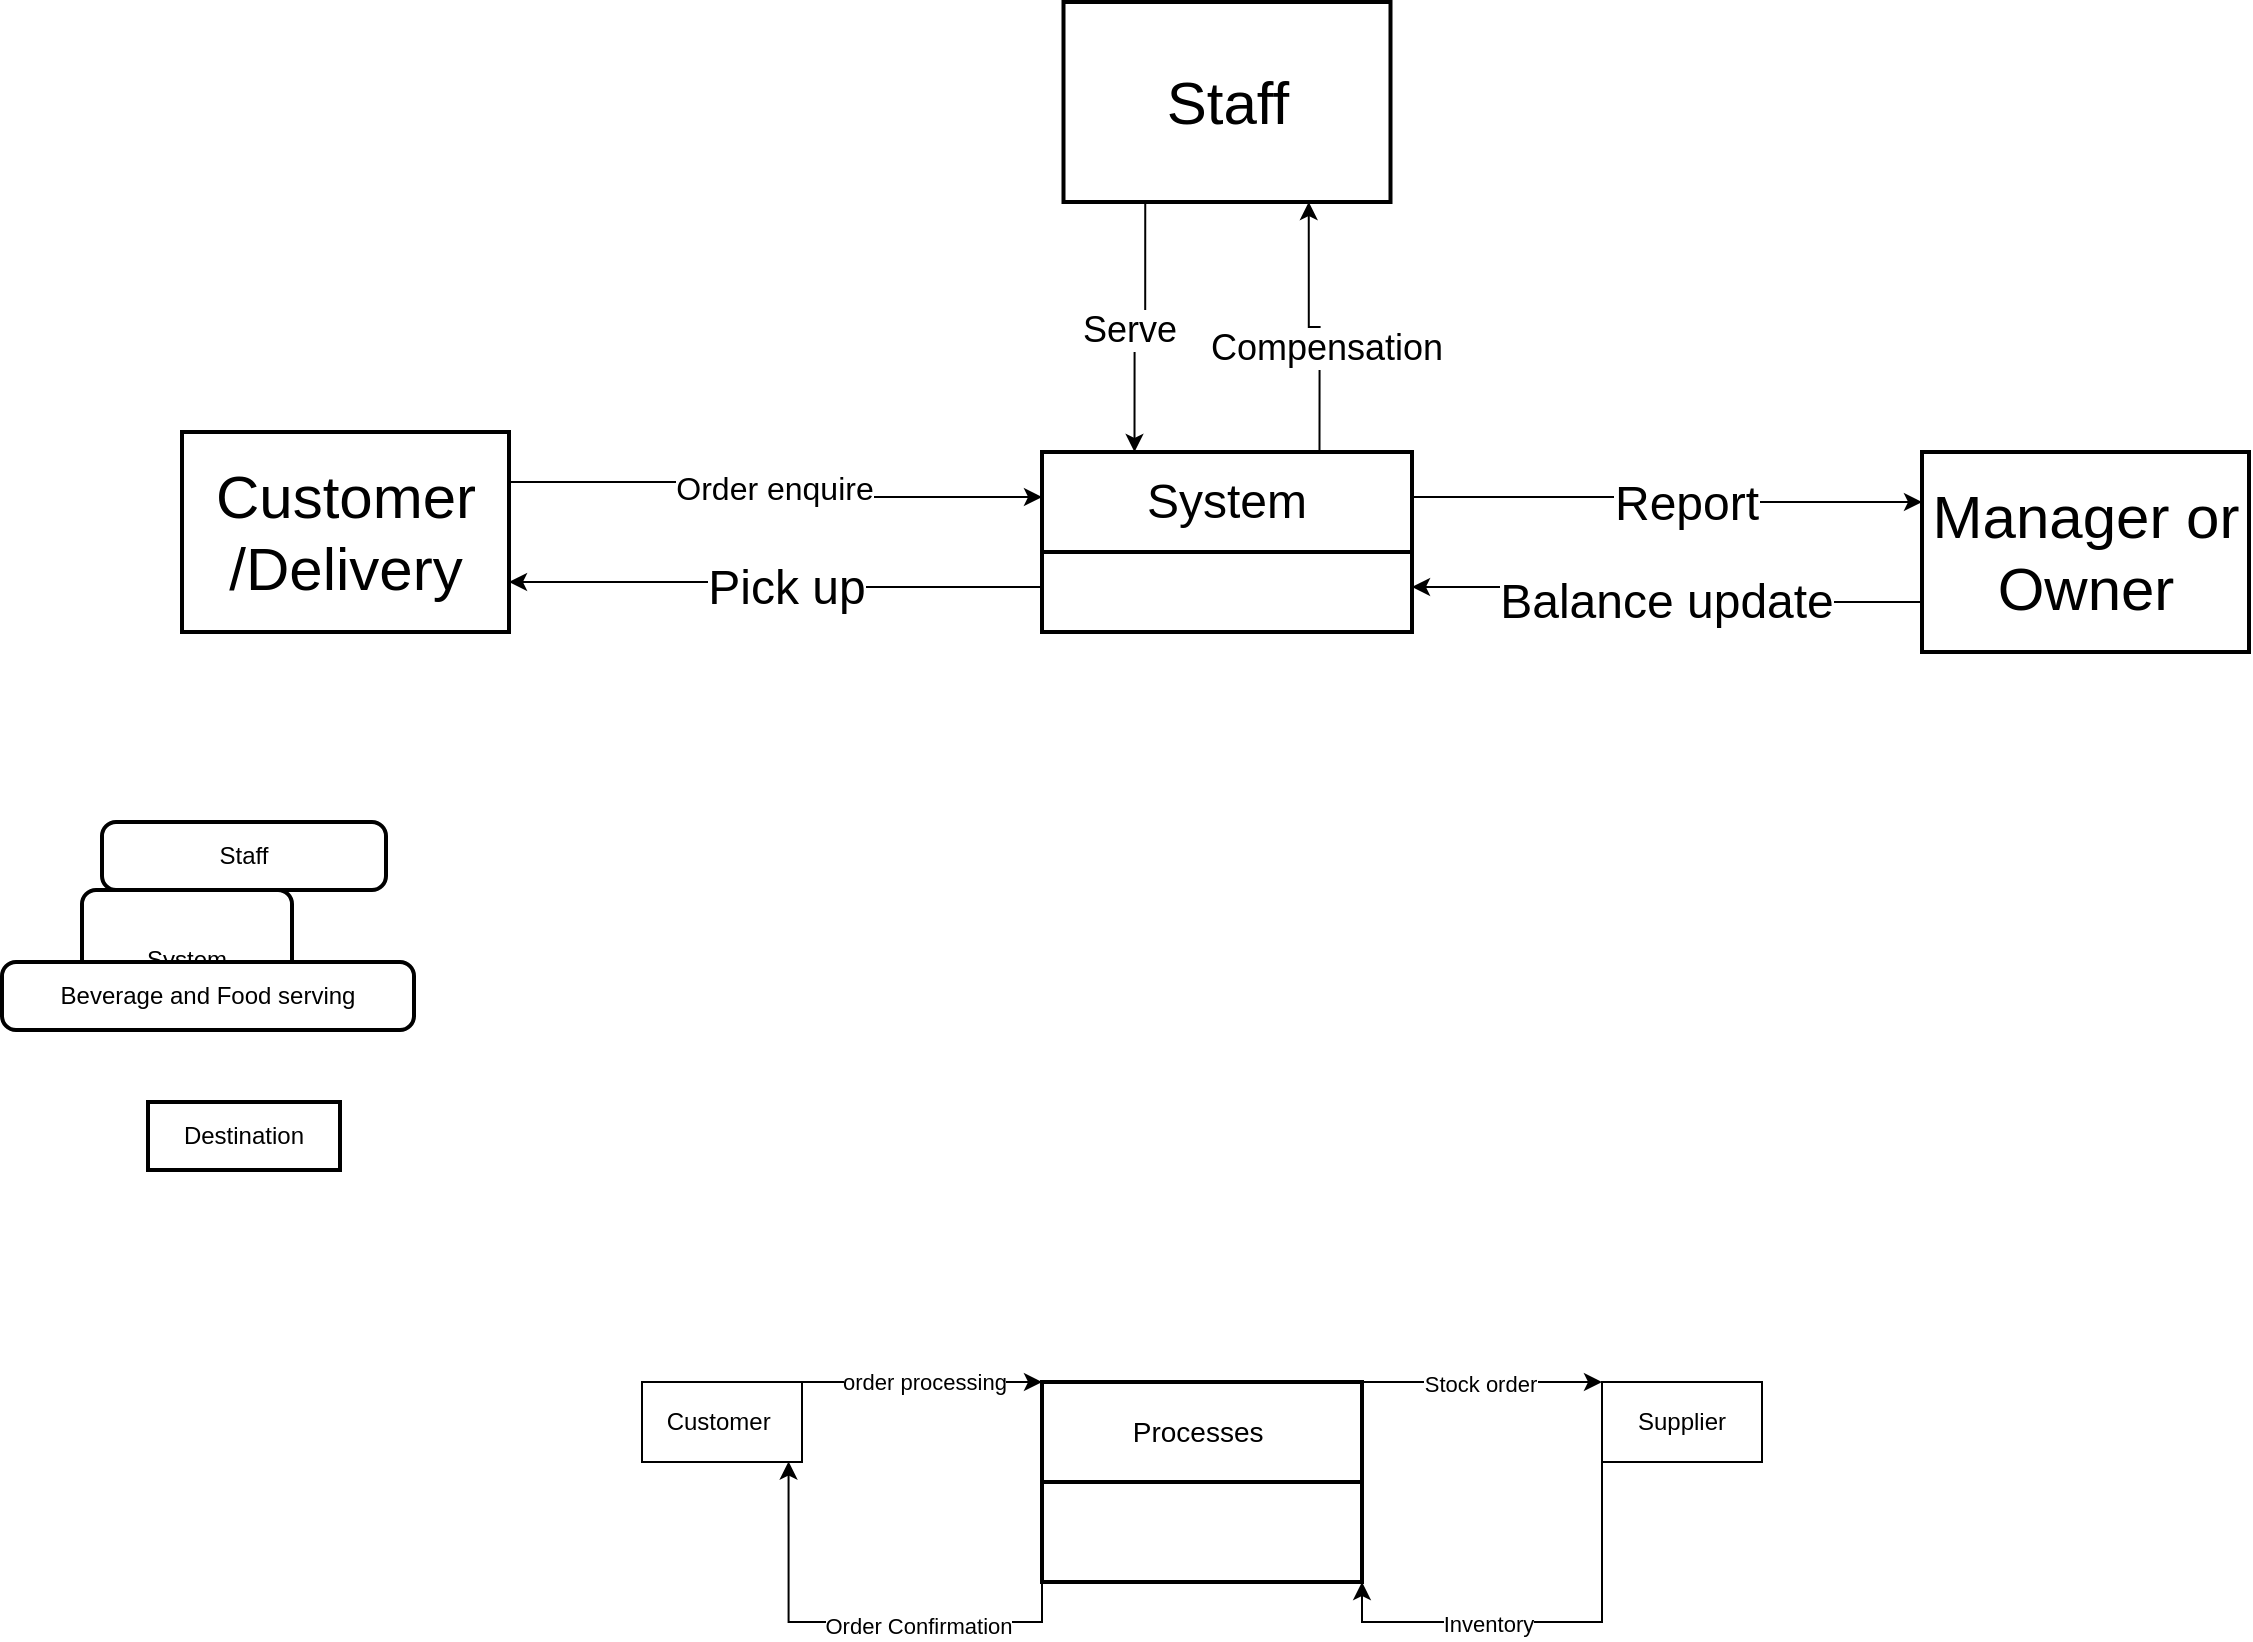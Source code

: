 <mxfile version="24.7.10">
  <diagram name="Page-1" id="jPP5vMGqfO3vpC6-F1vL">
    <mxGraphModel dx="2255" dy="1825" grid="1" gridSize="10" guides="1" tooltips="1" connect="1" arrows="1" fold="1" page="1" pageScale="1" pageWidth="850" pageHeight="1100" math="0" shadow="0">
      <root>
        <mxCell id="0" />
        <mxCell id="1" parent="0" />
        <mxCell id="2" value="System" style="rounded=1;absoluteArcSize=1;arcSize=14;whiteSpace=wrap;strokeWidth=2;" parent="1" vertex="1">
          <mxGeometry x="-120" y="-286" width="105" height="70" as="geometry" />
        </mxCell>
        <mxCell id="3" value="Staff" style="rounded=1;absoluteArcSize=1;arcSize=14;whiteSpace=wrap;strokeWidth=2;" parent="1" vertex="1">
          <mxGeometry x="-110" y="-320" width="142" height="34" as="geometry" />
        </mxCell>
        <mxCell id="FtNmCXb7obRXt43E1ogc-18" style="edgeStyle=orthogonalEdgeStyle;rounded=0;orthogonalLoop=1;jettySize=auto;html=1;exitX=1;exitY=0.25;exitDx=0;exitDy=0;entryX=0;entryY=0.25;entryDx=0;entryDy=0;" edge="1" parent="1" source="4" target="FtNmCXb7obRXt43E1ogc-13">
          <mxGeometry relative="1" as="geometry" />
        </mxCell>
        <mxCell id="FtNmCXb7obRXt43E1ogc-27" value="&lt;font size=&quot;3&quot;&gt;Order enquire&lt;/font&gt;" style="edgeLabel;html=1;align=center;verticalAlign=middle;resizable=0;points=[];" vertex="1" connectable="0" parent="FtNmCXb7obRXt43E1ogc-18">
          <mxGeometry x="-0.018" y="-1" relative="1" as="geometry">
            <mxPoint y="1" as="offset" />
          </mxGeometry>
        </mxCell>
        <mxCell id="4" value="Customer /Delivery" style="whiteSpace=wrap;strokeWidth=2;fontSize=30;" parent="1" vertex="1">
          <mxGeometry x="-70" y="-515" width="163.5" height="100" as="geometry" />
        </mxCell>
        <mxCell id="6" value="Beverage and Food serving" style="rounded=1;absoluteArcSize=1;arcSize=14;whiteSpace=wrap;strokeWidth=2;" parent="1" vertex="1">
          <mxGeometry x="-160" y="-250" width="206" height="34" as="geometry" />
        </mxCell>
        <mxCell id="7" value="Destination" style="whiteSpace=wrap;strokeWidth=2;" parent="1" vertex="1">
          <mxGeometry x="-87" y="-180" width="96" height="34" as="geometry" />
        </mxCell>
        <mxCell id="FtNmCXb7obRXt43E1ogc-19" style="edgeStyle=orthogonalEdgeStyle;rounded=0;orthogonalLoop=1;jettySize=auto;html=1;exitX=0;exitY=0.75;exitDx=0;exitDy=0;entryX=1;entryY=0.75;entryDx=0;entryDy=0;" edge="1" parent="1" source="FtNmCXb7obRXt43E1ogc-13" target="4">
          <mxGeometry relative="1" as="geometry" />
        </mxCell>
        <mxCell id="FtNmCXb7obRXt43E1ogc-28" value="&lt;font style=&quot;font-size: 24px;&quot;&gt;Pick up&lt;/font&gt;" style="edgeLabel;html=1;align=center;verticalAlign=middle;resizable=0;points=[];" vertex="1" connectable="0" parent="FtNmCXb7obRXt43E1ogc-19">
          <mxGeometry x="-0.048" relative="1" as="geometry">
            <mxPoint as="offset" />
          </mxGeometry>
        </mxCell>
        <mxCell id="FtNmCXb7obRXt43E1ogc-20" style="edgeStyle=orthogonalEdgeStyle;rounded=0;orthogonalLoop=1;jettySize=auto;html=1;exitX=1;exitY=0.25;exitDx=0;exitDy=0;entryX=0;entryY=0.25;entryDx=0;entryDy=0;" edge="1" parent="1" source="FtNmCXb7obRXt43E1ogc-13" target="FtNmCXb7obRXt43E1ogc-16">
          <mxGeometry relative="1" as="geometry" />
        </mxCell>
        <mxCell id="FtNmCXb7obRXt43E1ogc-29" value="&lt;font style=&quot;font-size: 24px;&quot;&gt;Report&lt;/font&gt;" style="edgeLabel;html=1;align=center;verticalAlign=middle;resizable=0;points=[];" vertex="1" connectable="0" parent="FtNmCXb7obRXt43E1ogc-20">
          <mxGeometry x="0.085" y="-1" relative="1" as="geometry">
            <mxPoint as="offset" />
          </mxGeometry>
        </mxCell>
        <mxCell id="FtNmCXb7obRXt43E1ogc-25" style="edgeStyle=orthogonalEdgeStyle;rounded=0;orthogonalLoop=1;jettySize=auto;html=1;exitX=0.75;exitY=0;exitDx=0;exitDy=0;entryX=0.75;entryY=1;entryDx=0;entryDy=0;" edge="1" parent="1" source="FtNmCXb7obRXt43E1ogc-13" target="FtNmCXb7obRXt43E1ogc-17">
          <mxGeometry relative="1" as="geometry" />
        </mxCell>
        <mxCell id="FtNmCXb7obRXt43E1ogc-26" value="&lt;font style=&quot;font-size: 18px;&quot;&gt;Compensation&lt;/font&gt;" style="edgeLabel;html=1;align=center;verticalAlign=middle;resizable=0;points=[];" vertex="1" connectable="0" parent="FtNmCXb7obRXt43E1ogc-25">
          <mxGeometry x="-0.178" y="-3" relative="1" as="geometry">
            <mxPoint y="1" as="offset" />
          </mxGeometry>
        </mxCell>
        <mxCell id="FtNmCXb7obRXt43E1ogc-13" value="&lt;font style=&quot;font-size: 24px;&quot;&gt;System&lt;/font&gt;" style="swimlane;html=1;startSize=50;fontStyle=0;collapsible=0;horizontal=1;swimlaneLine=1;strokeWidth=2;swimlaneFillColor=#ffffff;whiteSpace=wrap;" vertex="1" parent="1">
          <mxGeometry x="360" y="-505" width="185" height="90" as="geometry" />
        </mxCell>
        <mxCell id="FtNmCXb7obRXt43E1ogc-21" style="edgeStyle=orthogonalEdgeStyle;rounded=0;orthogonalLoop=1;jettySize=auto;html=1;exitX=0;exitY=0.75;exitDx=0;exitDy=0;entryX=1;entryY=0.75;entryDx=0;entryDy=0;" edge="1" parent="1" source="FtNmCXb7obRXt43E1ogc-16" target="FtNmCXb7obRXt43E1ogc-13">
          <mxGeometry relative="1" as="geometry" />
        </mxCell>
        <mxCell id="FtNmCXb7obRXt43E1ogc-30" value="&lt;span style=&quot;font-size: 24px;&quot;&gt;Balance update&lt;/span&gt;" style="edgeLabel;html=1;align=center;verticalAlign=middle;resizable=0;points=[];" vertex="1" connectable="0" parent="FtNmCXb7obRXt43E1ogc-21">
          <mxGeometry x="-0.026" y="1" relative="1" as="geometry">
            <mxPoint as="offset" />
          </mxGeometry>
        </mxCell>
        <mxCell id="FtNmCXb7obRXt43E1ogc-16" value="Manager or Owner" style="whiteSpace=wrap;strokeWidth=2;fontSize=30;" vertex="1" parent="1">
          <mxGeometry x="800" y="-505" width="163.5" height="100" as="geometry" />
        </mxCell>
        <mxCell id="FtNmCXb7obRXt43E1ogc-22" style="edgeStyle=orthogonalEdgeStyle;rounded=0;orthogonalLoop=1;jettySize=auto;html=1;exitX=0.25;exitY=1;exitDx=0;exitDy=0;entryX=0.25;entryY=0;entryDx=0;entryDy=0;" edge="1" parent="1" source="FtNmCXb7obRXt43E1ogc-17" target="FtNmCXb7obRXt43E1ogc-13">
          <mxGeometry relative="1" as="geometry" />
        </mxCell>
        <mxCell id="FtNmCXb7obRXt43E1ogc-24" value="&lt;font style=&quot;font-size: 18px;&quot;&gt;Serve&amp;nbsp;&lt;/font&gt;" style="edgeLabel;html=1;align=center;verticalAlign=middle;resizable=0;points=[];" vertex="1" connectable="0" parent="FtNmCXb7obRXt43E1ogc-22">
          <mxGeometry x="0.068" y="-1" relative="1" as="geometry">
            <mxPoint as="offset" />
          </mxGeometry>
        </mxCell>
        <mxCell id="FtNmCXb7obRXt43E1ogc-17" value="Staff" style="whiteSpace=wrap;strokeWidth=2;fontSize=30;" vertex="1" parent="1">
          <mxGeometry x="370.75" y="-730" width="163.5" height="100" as="geometry" />
        </mxCell>
        <mxCell id="FtNmCXb7obRXt43E1ogc-40" style="edgeStyle=orthogonalEdgeStyle;rounded=0;orthogonalLoop=1;jettySize=auto;html=1;exitX=1;exitY=0;exitDx=0;exitDy=0;entryX=0;entryY=0;entryDx=0;entryDy=0;" edge="1" parent="1" source="FtNmCXb7obRXt43E1ogc-32" target="FtNmCXb7obRXt43E1ogc-35">
          <mxGeometry relative="1" as="geometry">
            <Array as="points">
              <mxPoint x="580" y="-40" />
              <mxPoint x="580" y="-40" />
            </Array>
          </mxGeometry>
        </mxCell>
        <mxCell id="FtNmCXb7obRXt43E1ogc-42" value="Stock order" style="edgeLabel;html=1;align=center;verticalAlign=middle;resizable=0;points=[];" vertex="1" connectable="0" parent="FtNmCXb7obRXt43E1ogc-40">
          <mxGeometry x="-0.014" y="-1" relative="1" as="geometry">
            <mxPoint as="offset" />
          </mxGeometry>
        </mxCell>
        <mxCell id="FtNmCXb7obRXt43E1ogc-32" value="&lt;font style=&quot;font-size: 14px;&quot;&gt;Processes&amp;nbsp;&lt;/font&gt;" style="swimlane;html=1;startSize=50;fontStyle=0;collapsible=0;horizontal=1;swimlaneLine=1;strokeWidth=2;swimlaneFillColor=#ffffff;whiteSpace=wrap;" vertex="1" parent="1">
          <mxGeometry x="360" y="-40" width="160" height="100" as="geometry" />
        </mxCell>
        <mxCell id="FtNmCXb7obRXt43E1ogc-37" style="edgeStyle=orthogonalEdgeStyle;rounded=0;orthogonalLoop=1;jettySize=auto;html=1;exitX=1;exitY=0;exitDx=0;exitDy=0;entryX=0;entryY=0;entryDx=0;entryDy=0;" edge="1" parent="1" source="FtNmCXb7obRXt43E1ogc-33" target="FtNmCXb7obRXt43E1ogc-32">
          <mxGeometry relative="1" as="geometry">
            <Array as="points">
              <mxPoint x="300" y="-40" />
              <mxPoint x="300" y="-40" />
            </Array>
          </mxGeometry>
        </mxCell>
        <mxCell id="FtNmCXb7obRXt43E1ogc-38" value="order processing" style="edgeLabel;html=1;align=center;verticalAlign=middle;resizable=0;points=[];" vertex="1" connectable="0" parent="FtNmCXb7obRXt43E1ogc-37">
          <mxGeometry x="0.006" relative="1" as="geometry">
            <mxPoint as="offset" />
          </mxGeometry>
        </mxCell>
        <mxCell id="FtNmCXb7obRXt43E1ogc-33" value="Customer&amp;nbsp;" style="html=1;dashed=0;whiteSpace=wrap;" vertex="1" parent="1">
          <mxGeometry x="160" y="-40" width="80" height="40" as="geometry" />
        </mxCell>
        <mxCell id="FtNmCXb7obRXt43E1ogc-41" style="edgeStyle=orthogonalEdgeStyle;rounded=0;orthogonalLoop=1;jettySize=auto;html=1;exitX=0;exitY=1;exitDx=0;exitDy=0;entryX=1;entryY=1;entryDx=0;entryDy=0;" edge="1" parent="1" source="FtNmCXb7obRXt43E1ogc-35" target="FtNmCXb7obRXt43E1ogc-32">
          <mxGeometry relative="1" as="geometry" />
        </mxCell>
        <mxCell id="FtNmCXb7obRXt43E1ogc-44" value="Inventory" style="edgeLabel;html=1;align=center;verticalAlign=middle;resizable=0;points=[];" vertex="1" connectable="0" parent="FtNmCXb7obRXt43E1ogc-41">
          <mxGeometry x="0.248" y="1" relative="1" as="geometry">
            <mxPoint as="offset" />
          </mxGeometry>
        </mxCell>
        <mxCell id="FtNmCXb7obRXt43E1ogc-35" value="Supplier" style="html=1;dashed=0;whiteSpace=wrap;" vertex="1" parent="1">
          <mxGeometry x="640" y="-40" width="80" height="40" as="geometry" />
        </mxCell>
        <mxCell id="FtNmCXb7obRXt43E1ogc-39" style="edgeStyle=orthogonalEdgeStyle;rounded=0;orthogonalLoop=1;jettySize=auto;html=1;exitX=0;exitY=1;exitDx=0;exitDy=0;entryX=0.916;entryY=0.994;entryDx=0;entryDy=0;entryPerimeter=0;" edge="1" parent="1" source="FtNmCXb7obRXt43E1ogc-32" target="FtNmCXb7obRXt43E1ogc-33">
          <mxGeometry relative="1" as="geometry" />
        </mxCell>
        <mxCell id="FtNmCXb7obRXt43E1ogc-43" value="Order Confirmation" style="edgeLabel;html=1;align=center;verticalAlign=middle;resizable=0;points=[];" vertex="1" connectable="0" parent="FtNmCXb7obRXt43E1ogc-39">
          <mxGeometry x="-0.277" y="2" relative="1" as="geometry">
            <mxPoint as="offset" />
          </mxGeometry>
        </mxCell>
      </root>
    </mxGraphModel>
  </diagram>
</mxfile>
